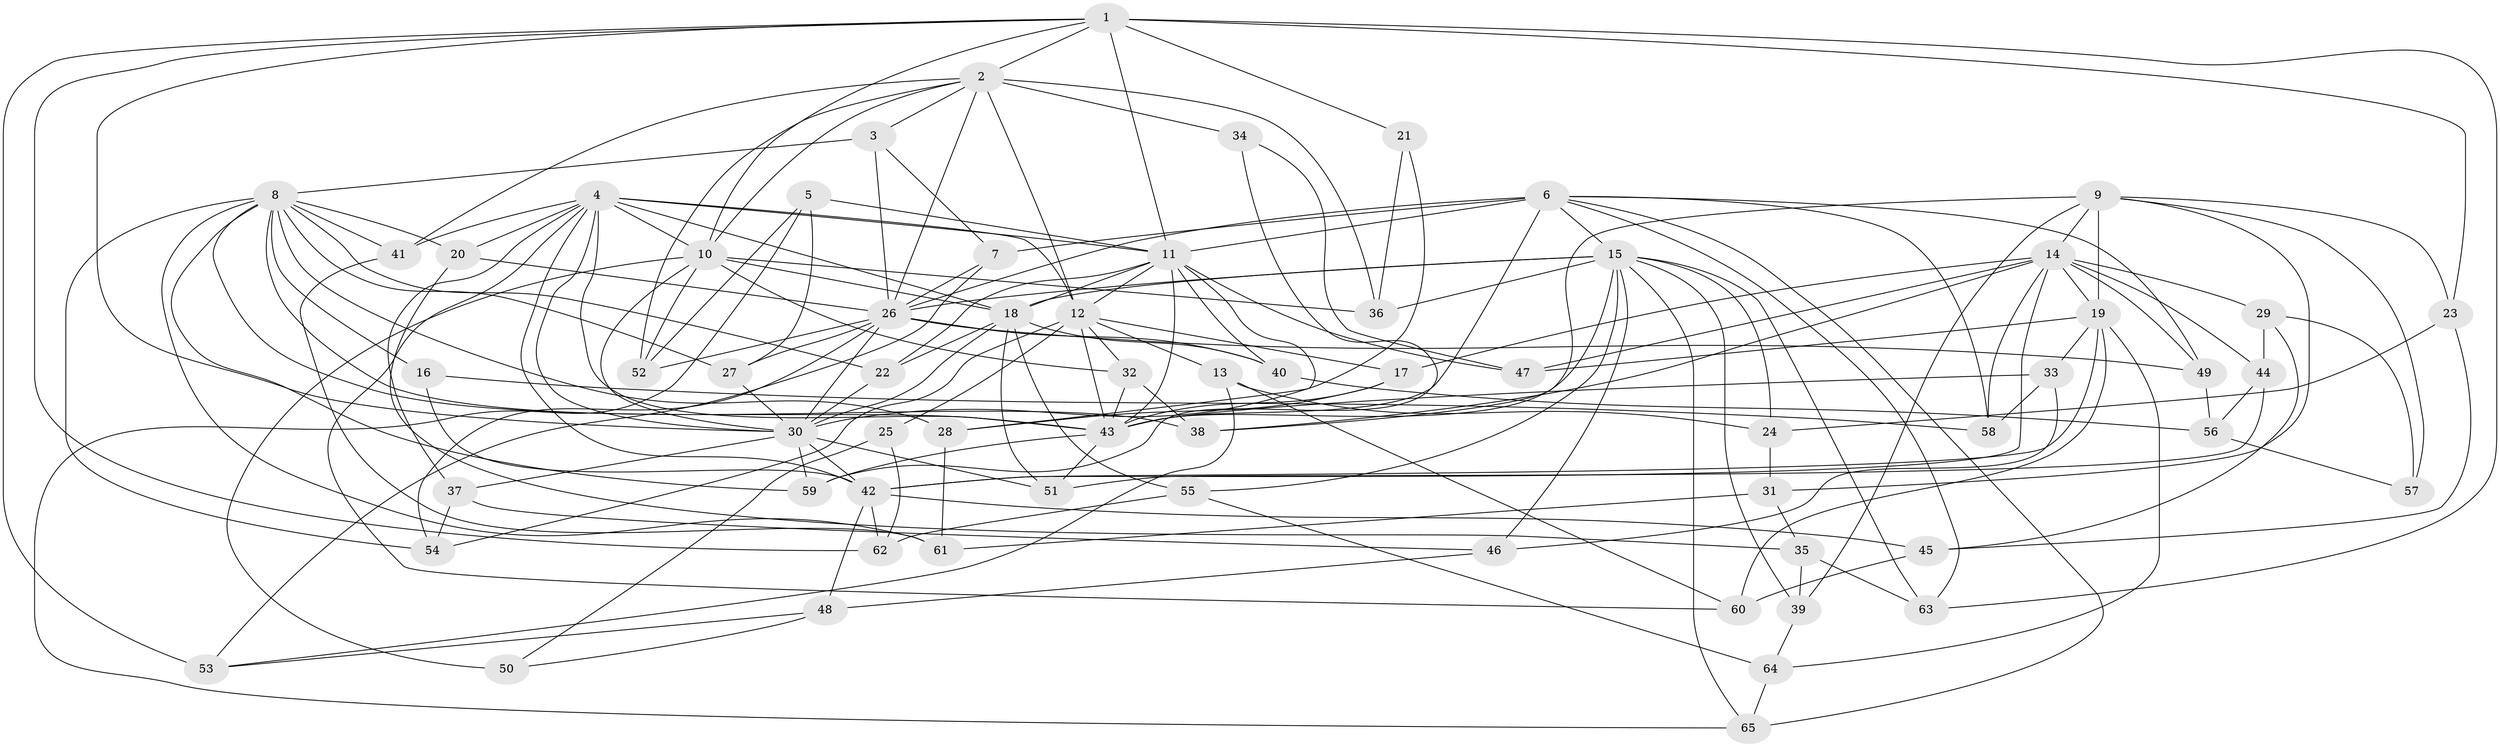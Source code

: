// original degree distribution, {4: 1.0}
// Generated by graph-tools (version 1.1) at 2025/37/03/09/25 02:37:47]
// undirected, 65 vertices, 176 edges
graph export_dot {
graph [start="1"]
  node [color=gray90,style=filled];
  1;
  2;
  3;
  4;
  5;
  6;
  7;
  8;
  9;
  10;
  11;
  12;
  13;
  14;
  15;
  16;
  17;
  18;
  19;
  20;
  21;
  22;
  23;
  24;
  25;
  26;
  27;
  28;
  29;
  30;
  31;
  32;
  33;
  34;
  35;
  36;
  37;
  38;
  39;
  40;
  41;
  42;
  43;
  44;
  45;
  46;
  47;
  48;
  49;
  50;
  51;
  52;
  53;
  54;
  55;
  56;
  57;
  58;
  59;
  60;
  61;
  62;
  63;
  64;
  65;
  1 -- 2 [weight=1.0];
  1 -- 10 [weight=1.0];
  1 -- 11 [weight=1.0];
  1 -- 21 [weight=2.0];
  1 -- 23 [weight=1.0];
  1 -- 30 [weight=1.0];
  1 -- 53 [weight=1.0];
  1 -- 62 [weight=1.0];
  1 -- 63 [weight=1.0];
  2 -- 3 [weight=1.0];
  2 -- 10 [weight=1.0];
  2 -- 12 [weight=1.0];
  2 -- 26 [weight=1.0];
  2 -- 34 [weight=2.0];
  2 -- 36 [weight=1.0];
  2 -- 41 [weight=1.0];
  2 -- 52 [weight=1.0];
  3 -- 7 [weight=1.0];
  3 -- 8 [weight=1.0];
  3 -- 26 [weight=1.0];
  4 -- 10 [weight=1.0];
  4 -- 11 [weight=1.0];
  4 -- 12 [weight=1.0];
  4 -- 18 [weight=2.0];
  4 -- 20 [weight=1.0];
  4 -- 30 [weight=1.0];
  4 -- 37 [weight=1.0];
  4 -- 41 [weight=1.0];
  4 -- 42 [weight=1.0];
  4 -- 43 [weight=1.0];
  4 -- 60 [weight=1.0];
  5 -- 11 [weight=1.0];
  5 -- 27 [weight=1.0];
  5 -- 52 [weight=1.0];
  5 -- 65 [weight=1.0];
  6 -- 7 [weight=1.0];
  6 -- 11 [weight=2.0];
  6 -- 15 [weight=1.0];
  6 -- 26 [weight=1.0];
  6 -- 43 [weight=1.0];
  6 -- 49 [weight=1.0];
  6 -- 58 [weight=1.0];
  6 -- 63 [weight=1.0];
  6 -- 65 [weight=1.0];
  7 -- 26 [weight=1.0];
  7 -- 53 [weight=1.0];
  8 -- 16 [weight=1.0];
  8 -- 20 [weight=1.0];
  8 -- 22 [weight=1.0];
  8 -- 27 [weight=1.0];
  8 -- 28 [weight=1.0];
  8 -- 38 [weight=1.0];
  8 -- 41 [weight=1.0];
  8 -- 43 [weight=1.0];
  8 -- 54 [weight=1.0];
  8 -- 59 [weight=1.0];
  8 -- 61 [weight=1.0];
  9 -- 14 [weight=1.0];
  9 -- 19 [weight=3.0];
  9 -- 23 [weight=1.0];
  9 -- 31 [weight=1.0];
  9 -- 38 [weight=1.0];
  9 -- 39 [weight=1.0];
  9 -- 57 [weight=2.0];
  10 -- 18 [weight=1.0];
  10 -- 30 [weight=1.0];
  10 -- 32 [weight=1.0];
  10 -- 36 [weight=1.0];
  10 -- 50 [weight=2.0];
  10 -- 52 [weight=1.0];
  11 -- 12 [weight=1.0];
  11 -- 18 [weight=1.0];
  11 -- 22 [weight=1.0];
  11 -- 28 [weight=1.0];
  11 -- 40 [weight=1.0];
  11 -- 43 [weight=1.0];
  11 -- 47 [weight=1.0];
  12 -- 13 [weight=1.0];
  12 -- 17 [weight=1.0];
  12 -- 25 [weight=2.0];
  12 -- 32 [weight=1.0];
  12 -- 43 [weight=1.0];
  12 -- 54 [weight=1.0];
  13 -- 24 [weight=1.0];
  13 -- 53 [weight=1.0];
  13 -- 60 [weight=1.0];
  14 -- 17 [weight=1.0];
  14 -- 19 [weight=1.0];
  14 -- 29 [weight=1.0];
  14 -- 38 [weight=1.0];
  14 -- 42 [weight=1.0];
  14 -- 44 [weight=1.0];
  14 -- 47 [weight=1.0];
  14 -- 49 [weight=1.0];
  14 -- 58 [weight=1.0];
  15 -- 18 [weight=1.0];
  15 -- 24 [weight=1.0];
  15 -- 26 [weight=1.0];
  15 -- 36 [weight=1.0];
  15 -- 39 [weight=1.0];
  15 -- 43 [weight=2.0];
  15 -- 46 [weight=1.0];
  15 -- 55 [weight=1.0];
  15 -- 63 [weight=1.0];
  15 -- 65 [weight=1.0];
  16 -- 42 [weight=2.0];
  16 -- 58 [weight=1.0];
  17 -- 28 [weight=1.0];
  17 -- 43 [weight=1.0];
  18 -- 22 [weight=1.0];
  18 -- 30 [weight=1.0];
  18 -- 40 [weight=1.0];
  18 -- 51 [weight=1.0];
  18 -- 55 [weight=1.0];
  19 -- 33 [weight=1.0];
  19 -- 42 [weight=2.0];
  19 -- 47 [weight=1.0];
  19 -- 60 [weight=1.0];
  19 -- 64 [weight=1.0];
  20 -- 26 [weight=1.0];
  20 -- 35 [weight=1.0];
  21 -- 30 [weight=1.0];
  21 -- 36 [weight=1.0];
  22 -- 30 [weight=1.0];
  23 -- 24 [weight=1.0];
  23 -- 45 [weight=1.0];
  24 -- 31 [weight=1.0];
  25 -- 50 [weight=1.0];
  25 -- 62 [weight=1.0];
  26 -- 27 [weight=1.0];
  26 -- 30 [weight=1.0];
  26 -- 40 [weight=1.0];
  26 -- 49 [weight=1.0];
  26 -- 52 [weight=1.0];
  26 -- 54 [weight=1.0];
  27 -- 30 [weight=1.0];
  28 -- 61 [weight=1.0];
  29 -- 44 [weight=1.0];
  29 -- 45 [weight=1.0];
  29 -- 57 [weight=1.0];
  30 -- 37 [weight=1.0];
  30 -- 42 [weight=1.0];
  30 -- 51 [weight=1.0];
  30 -- 59 [weight=1.0];
  31 -- 35 [weight=1.0];
  31 -- 61 [weight=1.0];
  32 -- 38 [weight=1.0];
  32 -- 43 [weight=1.0];
  33 -- 43 [weight=1.0];
  33 -- 46 [weight=1.0];
  33 -- 58 [weight=1.0];
  34 -- 47 [weight=1.0];
  34 -- 59 [weight=1.0];
  35 -- 39 [weight=1.0];
  35 -- 63 [weight=1.0];
  37 -- 46 [weight=1.0];
  37 -- 54 [weight=1.0];
  39 -- 64 [weight=1.0];
  40 -- 56 [weight=1.0];
  41 -- 61 [weight=1.0];
  42 -- 45 [weight=1.0];
  42 -- 48 [weight=1.0];
  42 -- 62 [weight=1.0];
  43 -- 51 [weight=1.0];
  43 -- 59 [weight=1.0];
  44 -- 51 [weight=1.0];
  44 -- 56 [weight=1.0];
  45 -- 60 [weight=1.0];
  46 -- 48 [weight=1.0];
  48 -- 50 [weight=1.0];
  48 -- 53 [weight=1.0];
  49 -- 56 [weight=1.0];
  55 -- 62 [weight=1.0];
  55 -- 64 [weight=1.0];
  56 -- 57 [weight=1.0];
  64 -- 65 [weight=1.0];
}
